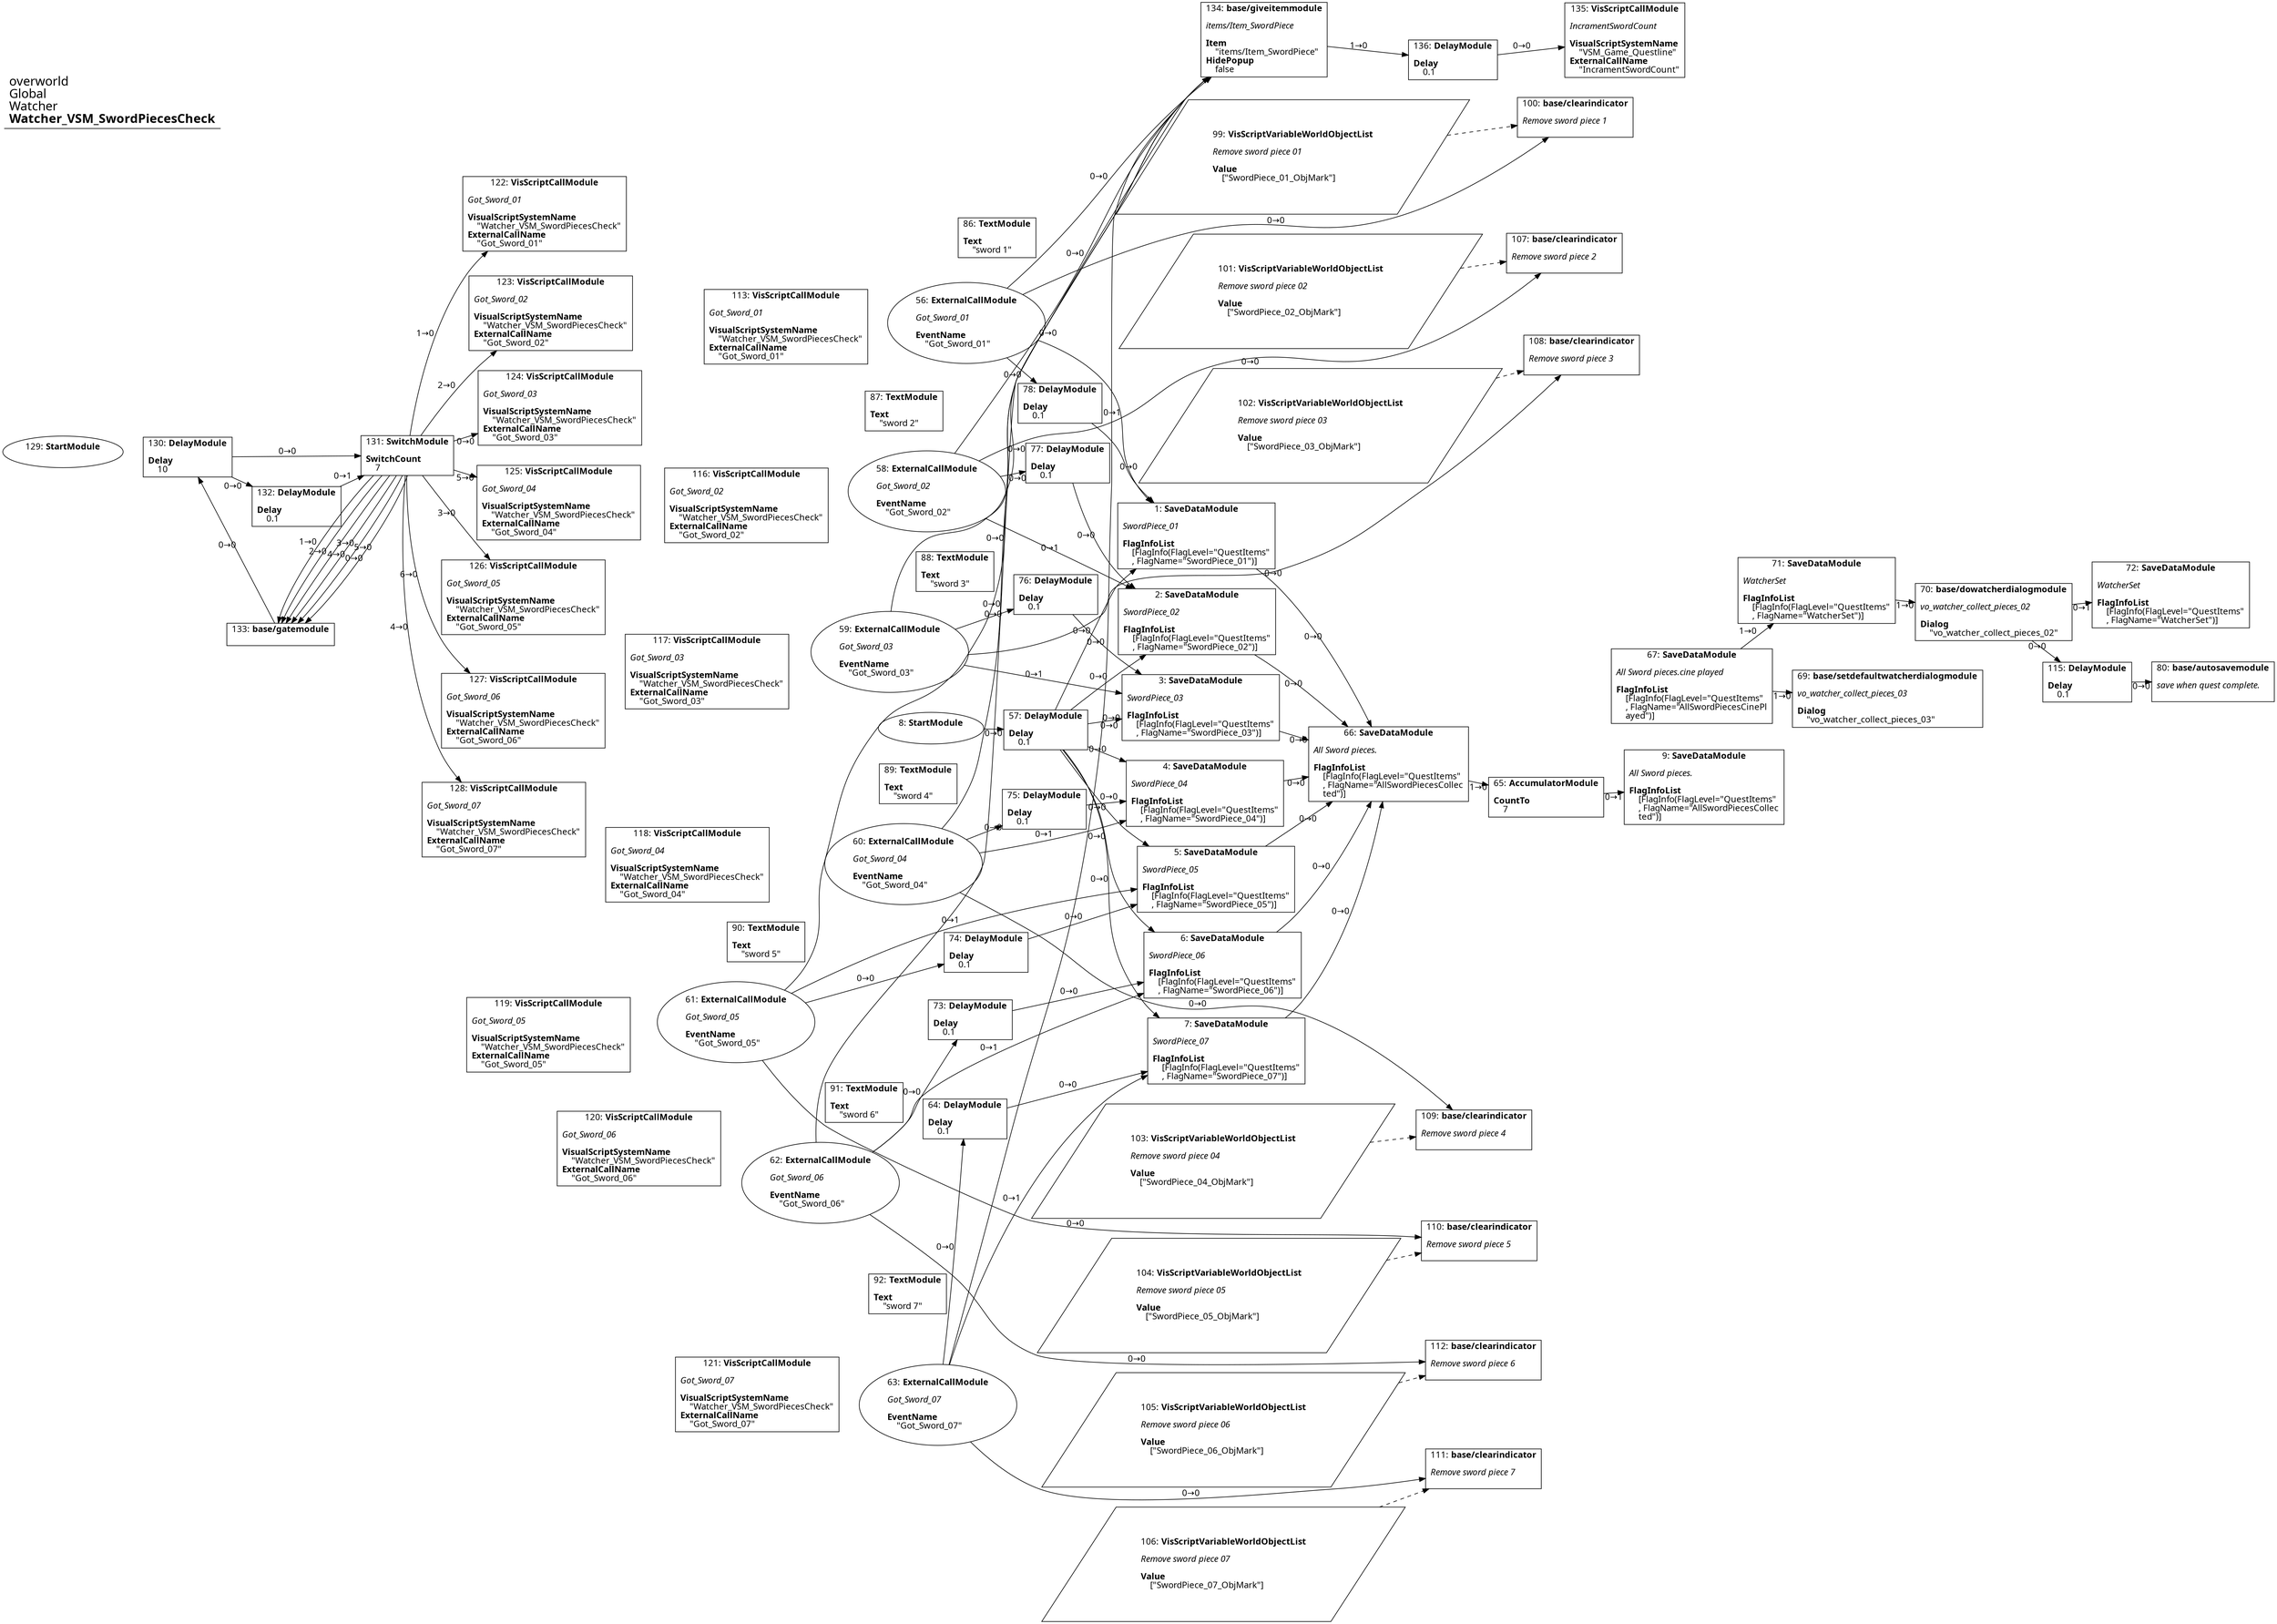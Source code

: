 digraph {
    layout = fdp;
    overlap = prism;
    sep = "+16";
    splines = spline;

    node [ shape = box ];

    graph [ fontname = "Segoe UI" ];
    node [ fontname = "Segoe UI" ];
    edge [ fontname = "Segoe UI" ];

    1 [ label = <1: <b>SaveDataModule</b><br/><br/><i>SwordPiece_01<br align="left"/></i><br align="left"/><b>FlagInfoList</b><br align="left"/>    [FlagInfo(FlagLevel=&quot;QuestItems&quot;<br align="left"/>    , FlagName=&quot;SwordPiece_01&quot;)]<br align="left"/>> ];
    1 [ pos = "0.011000001,-0.009000001!" ];
    1 -> 66 [ label = "0→0" ];

    2 [ label = <2: <b>SaveDataModule</b><br/><br/><i>SwordPiece_02<br align="left"/></i><br align="left"/><b>FlagInfoList</b><br align="left"/>    [FlagInfo(FlagLevel=&quot;QuestItems&quot;<br align="left"/>    , FlagName=&quot;SwordPiece_02&quot;)]<br align="left"/>> ];
    2 [ pos = "0.010000001,-0.157!" ];
    2 -> 66 [ label = "0→0" ];

    3 [ label = <3: <b>SaveDataModule</b><br/><br/><i>SwordPiece_03<br align="left"/></i><br align="left"/><b>FlagInfoList</b><br align="left"/>    [FlagInfo(FlagLevel=&quot;QuestItems&quot;<br align="left"/>    , FlagName=&quot;SwordPiece_03&quot;)]<br align="left"/>> ];
    3 [ pos = "0.012,-0.305!" ];
    3 -> 66 [ label = "0→0" ];

    4 [ label = <4: <b>SaveDataModule</b><br/><br/><i>SwordPiece_04<br align="left"/></i><br align="left"/><b>FlagInfoList</b><br align="left"/>    [FlagInfo(FlagLevel=&quot;QuestItems&quot;<br align="left"/>    , FlagName=&quot;SwordPiece_04&quot;)]<br align="left"/>> ];
    4 [ pos = "0.009000001,-0.45800003!" ];
    4 -> 66 [ label = "0→0" ];

    5 [ label = <5: <b>SaveDataModule</b><br/><br/><i>SwordPiece_05<br align="left"/></i><br align="left"/><b>FlagInfoList</b><br align="left"/>    [FlagInfo(FlagLevel=&quot;QuestItems&quot;<br align="left"/>    , FlagName=&quot;SwordPiece_05&quot;)]<br align="left"/>> ];
    5 [ pos = "0.013,-0.60700005!" ];
    5 -> 66 [ label = "0→0" ];

    6 [ label = <6: <b>SaveDataModule</b><br/><br/><i>SwordPiece_06<br align="left"/></i><br align="left"/><b>FlagInfoList</b><br align="left"/>    [FlagInfo(FlagLevel=&quot;QuestItems&quot;<br align="left"/>    , FlagName=&quot;SwordPiece_06&quot;)]<br align="left"/>> ];
    6 [ pos = "0.010000001,-0.754!" ];
    6 -> 66 [ label = "0→0" ];

    7 [ label = <7: <b>SaveDataModule</b><br/><br/><i>SwordPiece_07<br align="left"/></i><br align="left"/><b>FlagInfoList</b><br align="left"/>    [FlagInfo(FlagLevel=&quot;QuestItems&quot;<br align="left"/>    , FlagName=&quot;SwordPiece_07&quot;)]<br align="left"/>> ];
    7 [ pos = "0.006,-0.90500003!" ];
    7 -> 66 [ label = "0→0" ];

    8 [ label = <8: <b>StartModule</b><br/><br/>> ];
    8 [ shape = oval ]
    8 [ pos = "-0.68700004,-0.30600002!" ];
    8 -> 57 [ label = "0→0" ];

    9 [ label = <9: <b>SaveDataModule</b><br/><br/><i>All Sword pieces.<br align="left"/></i><br align="left"/><b>FlagInfoList</b><br align="left"/>    [FlagInfo(FlagLevel=&quot;QuestItems&quot;<br align="left"/>    , FlagName=&quot;AllSwordPiecesCollec<br align="left"/>    ted&quot;)]<br align="left"/>> ];
    9 [ pos = "0.85600007,-0.407!" ];

    56 [ label = <56: <b>ExternalCallModule</b><br/><br/><i>Got_Sword_01<br align="left"/></i><br align="left"/><b>EventName</b><br align="left"/>    &quot;Got_Sword_01&quot;<br align="left"/>> ];
    56 [ shape = oval ]
    56 [ pos = "-0.48900002,0.34100002!" ];
    56 -> 1 [ label = "0→1" ];
    56 -> 78 [ label = "0→0" ];
    56 -> 100 [ label = "0→0" ];
    56 -> 134 [ label = "0→0" ];

    57 [ label = <57: <b>DelayModule</b><br/><br/><b>Delay</b><br align="left"/>    0.1<br align="left"/>> ];
    57 [ pos = "-0.51900005,-0.30600002!" ];
    57 -> 1 [ label = "0→0" ];
    57 -> 2 [ label = "0→0" ];
    57 -> 3 [ label = "0→0" ];
    57 -> 4 [ label = "0→0" ];
    57 -> 5 [ label = "0→0" ];
    57 -> 6 [ label = "0→0" ];
    57 -> 7 [ label = "0→0" ];

    58 [ label = <58: <b>ExternalCallModule</b><br/><br/><i>Got_Sword_02<br align="left"/></i><br align="left"/><b>EventName</b><br align="left"/>    &quot;Got_Sword_02&quot;<br align="left"/>> ];
    58 [ shape = oval ]
    58 [ pos = "-0.65000004,0.064!" ];
    58 -> 2 [ label = "0→1" ];
    58 -> 77 [ label = "0→0" ];
    58 -> 107 [ label = "0→0" ];
    58 -> 134 [ label = "0→0" ];

    59 [ label = <59: <b>ExternalCallModule</b><br/><br/><i>Got_Sword_03<br align="left"/></i><br align="left"/><b>EventName</b><br align="left"/>    &quot;Got_Sword_03&quot;<br align="left"/>> ];
    59 [ shape = oval ]
    59 [ pos = "-0.731,-0.192!" ];
    59 -> 3 [ label = "0→1" ];
    59 -> 76 [ label = "0→0" ];
    59 -> 108 [ label = "0→0" ];
    59 -> 134 [ label = "0→0" ];

    60 [ label = <60: <b>ExternalCallModule</b><br/><br/><i>Got_Sword_04<br align="left"/></i><br align="left"/><b>EventName</b><br align="left"/>    &quot;Got_Sword_04&quot;<br align="left"/>> ];
    60 [ shape = oval ]
    60 [ pos = "-0.77500004,-0.62200004!" ];
    60 -> 4 [ label = "0→1" ];
    60 -> 75 [ label = "0→0" ];
    60 -> 109 [ label = "0→0" ];
    60 -> 134 [ label = "0→0" ];

    61 [ label = <61: <b>ExternalCallModule</b><br/><br/><i>Got_Sword_05<br align="left"/></i><br align="left"/><b>EventName</b><br align="left"/>    &quot;Got_Sword_05&quot;<br align="left"/>> ];
    61 [ shape = oval ]
    61 [ pos = "-0.91700006,-0.929!" ];
    61 -> 5 [ label = "0→1" ];
    61 -> 74 [ label = "0→0" ];
    61 -> 110 [ label = "0→0" ];
    61 -> 134 [ label = "0→0" ];

    62 [ label = <62: <b>ExternalCallModule</b><br/><br/><i>Got_Sword_06<br align="left"/></i><br align="left"/><b>EventName</b><br align="left"/>    &quot;Got_Sword_06&quot;<br align="left"/>> ];
    62 [ shape = oval ]
    62 [ pos = "-0.71900004,-1.177!" ];
    62 -> 6 [ label = "0→1" ];
    62 -> 73 [ label = "0→0" ];
    62 -> 112 [ label = "0→0" ];
    62 -> 134 [ label = "0→0" ];

    63 [ label = <63: <b>ExternalCallModule</b><br/><br/><i>Got_Sword_07<br align="left"/></i><br align="left"/><b>EventName</b><br align="left"/>    &quot;Got_Sword_07&quot;<br align="left"/>> ];
    63 [ shape = oval ]
    63 [ pos = "-0.541,-1.4260001!" ];
    63 -> 7 [ label = "0→1" ];
    63 -> 64 [ label = "0→0" ];
    63 -> 111 [ label = "0→0" ];
    63 -> 134 [ label = "0→0" ];

    64 [ label = <64: <b>DelayModule</b><br/><br/><b>Delay</b><br align="left"/>    0.1<br align="left"/>> ];
    64 [ pos = "-0.35700002,-1.2040001!" ];
    64 -> 7 [ label = "0→0" ];

    65 [ label = <65: <b>AccumulatorModule</b><br/><br/><b>CountTo</b><br align="left"/>    7<br align="left"/>> ];
    65 [ pos = "0.58100003,-0.43!" ];
    65 -> 9 [ label = "0→1" ];

    66 [ label = <66: <b>SaveDataModule</b><br/><br/><i>All Sword pieces.<br align="left"/></i><br align="left"/><b>FlagInfoList</b><br align="left"/>    [FlagInfo(FlagLevel=&quot;QuestItems&quot;<br align="left"/>    , FlagName=&quot;AllSwordPiecesCollec<br align="left"/>    ted&quot;)]<br align="left"/>> ];
    66 [ pos = "0.36200002,-0.407!" ];
    66 -> 65 [ label = "1→0" ];

    67 [ label = <67: <b>SaveDataModule</b><br/><br/><i>All Sword pieces.cine played<br align="left"/></i><br align="left"/><b>FlagInfoList</b><br align="left"/>    [FlagInfo(FlagLevel=&quot;QuestItems&quot;<br align="left"/>    , FlagName=&quot;AllSwordPiecesCinePl<br align="left"/>    ayed&quot;)]<br align="left"/>> ];
    67 [ pos = "0.85800004,-0.252!" ];
    67 -> 69 [ label = "1→0" ];
    67 -> 71 [ label = "1→0" ];

    69 [ label = <69: <b>base/setdefaultwatcherdialogmodule</b><br/><br/><i>vo_watcher_collect_pieces_03<br align="left"/></i><br align="left"/><b>Dialog</b><br align="left"/>    &quot;vo_watcher_collect_pieces_03&quot;<br align="left"/>> ];
    69 [ pos = "1.095,-0.275!" ];

    70 [ label = <70: <b>base/dowatcherdialogmodule</b><br/><br/><i>vo_watcher_collect_pieces_02<br align="left"/></i><br align="left"/><b>Dialog</b><br align="left"/>    &quot;vo_watcher_collect_pieces_02&quot;<br align="left"/>> ];
    70 [ pos = "1.3310001,-0.12200001!" ];
    70 -> 72 [ label = "0→1" ];
    70 -> 115 [ label = "0→0" ];

    71 [ label = <71: <b>SaveDataModule</b><br/><br/><i>WatcherSet<br align="left"/></i><br align="left"/><b>FlagInfoList</b><br align="left"/>    [FlagInfo(FlagLevel=&quot;QuestItems&quot;<br align="left"/>    , FlagName=&quot;WatcherSet&quot;)]<br align="left"/>> ];
    71 [ pos = "1.098,-0.09900001!" ];
    71 -> 70 [ label = "1→0" ];

    72 [ label = <72: <b>SaveDataModule</b><br/><br/><i>WatcherSet<br align="left"/></i><br align="left"/><b>FlagInfoList</b><br align="left"/>    [FlagInfo(FlagLevel=&quot;QuestItems&quot;<br align="left"/>    , FlagName=&quot;WatcherSet&quot;)]<br align="left"/>> ];
    72 [ pos = "1.5780001,-0.09900001!" ];

    73 [ label = <73: <b>DelayModule</b><br/><br/><b>Delay</b><br align="left"/>    0.1<br align="left"/>> ];
    73 [ pos = "-0.518,-0.94600004!" ];
    73 -> 6 [ label = "0→0" ];

    74 [ label = <74: <b>DelayModule</b><br/><br/><b>Delay</b><br align="left"/>    0.1<br align="left"/>> ];
    74 [ pos = "-0.63100004,-0.74500006!" ];
    74 -> 5 [ label = "0→0" ];

    75 [ label = <75: <b>DelayModule</b><br/><br/><b>Delay</b><br align="left"/>    0.1<br align="left"/>> ];
    75 [ pos = "-0.517,-0.485!" ];
    75 -> 4 [ label = "0→0" ];

    76 [ label = <76: <b>DelayModule</b><br/><br/><b>Delay</b><br align="left"/>    0.1<br align="left"/>> ];
    76 [ pos = "-0.43500003,-0.097!" ];
    76 -> 3 [ label = "0→0" ];

    77 [ label = <77: <b>DelayModule</b><br/><br/><b>Delay</b><br align="left"/>    0.1<br align="left"/>> ];
    77 [ pos = "-0.36200002,0.14500001!" ];
    77 -> 2 [ label = "0→0" ];

    78 [ label = <78: <b>DelayModule</b><br/><br/><b>Delay</b><br align="left"/>    0.1<br align="left"/>> ];
    78 [ pos = "-0.15200001,0.342!" ];
    78 -> 1 [ label = "0→0" ];

    80 [ label = <80: <b>base/autosavemodule</b><br/><br/><i>save when quest complete.<br align="left"/></i><br align="left"/>> ];
    80 [ pos = "1.7420001,-0.264!" ];

    86 [ label = <86: <b>TextModule</b><br/><br/><b>Text</b><br align="left"/>    &quot;sword 1&quot;<br align="left"/>> ];
    86 [ pos = "-0.46100003,0.46500003!" ];

    87 [ label = <87: <b>TextModule</b><br/><br/><b>Text</b><br align="left"/>    &quot;sword 2&quot;<br align="left"/>> ];
    87 [ pos = "-0.62200004,0.18400002!" ];

    88 [ label = <88: <b>TextModule</b><br/><br/><b>Text</b><br align="left"/>    &quot;sword 3&quot;<br align="left"/>> ];
    88 [ pos = "-0.62600005,-0.064!" ];

    89 [ label = <89: <b>TextModule</b><br/><br/><b>Text</b><br align="left"/>    &quot;sword 4&quot;<br align="left"/>> ];
    89 [ pos = "-0.739,-0.49400002!" ];

    90 [ label = <90: <b>TextModule</b><br/><br/><b>Text</b><br align="left"/>    &quot;sword 5&quot;<br align="left"/>> ];
    90 [ pos = "-0.86700004,-0.804!" ];

    91 [ label = <91: <b>TextModule</b><br/><br/><b>Text</b><br align="left"/>    &quot;sword 6&quot;<br align="left"/>> ];
    91 [ pos = "-0.71500003,-1.074!" ];

    92 [ label = <92: <b>TextModule</b><br/><br/><b>Text</b><br align="left"/>    &quot;sword 7&quot;<br align="left"/>> ];
    92 [ pos = "-0.577,-1.315!" ];

    99 [ label = <99: <b>VisScriptVariableWorldObjectList</b><br/><br/><i>Remove sword piece 01<br align="left"/></i><br align="left"/><b>Value</b><br align="left"/>    [&quot;SwordPiece_01_ObjMark&quot;]<br align="left"/>> ];
    99 [ shape = parallelogram ]
    99 [ pos = "0.07700001,0.56!" ];

    100 [ label = <100: <b>base/clearindicator</b><br/><br/><i>Remove sword piece 1<br align="left"/></i><br align="left"/>> ];
    100 [ pos = "0.27800003,0.611!" ];
    99 -> 100 [ style = dashed ];

    101 [ label = <101: <b>VisScriptVariableWorldObjectList</b><br/><br/><i>Remove sword piece 02<br align="left"/></i><br align="left"/><b>Value</b><br align="left"/>    [&quot;SwordPiece_02_ObjMark&quot;]<br align="left"/>> ];
    101 [ shape = parallelogram ]
    101 [ pos = "0.079,0.42800003!" ];

    102 [ label = <102: <b>VisScriptVariableWorldObjectList</b><br/><br/><i>Remove sword piece 03<br align="left"/></i><br align="left"/><b>Value</b><br align="left"/>    [&quot;SwordPiece_03_ObjMark&quot;]<br align="left"/>> ];
    102 [ shape = parallelogram ]
    102 [ pos = "0.081,0.307!" ];

    103 [ label = <103: <b>VisScriptVariableWorldObjectList</b><br/><br/><i>Remove sword piece 04<br align="left"/></i><br align="left"/><b>Value</b><br align="left"/>    [&quot;SwordPiece_04_ObjMark&quot;]<br align="left"/>> ];
    103 [ shape = parallelogram ]
    103 [ pos = "-0.09200001,-1.261!" ];

    104 [ label = <104: <b>VisScriptVariableWorldObjectList</b><br/><br/><i>Remove sword piece 05<br align="left"/></i><br align="left"/><b>Value</b><br align="left"/>    [&quot;SwordPiece_05_ObjMark&quot;]<br align="left"/>> ];
    104 [ shape = parallelogram ]
    104 [ pos = "-0.091000006,-1.373!" ];

    105 [ label = <105: <b>VisScriptVariableWorldObjectList</b><br/><br/><i>Remove sword piece 06<br align="left"/></i><br align="left"/><b>Value</b><br align="left"/>    [&quot;SwordPiece_06_ObjMark&quot;]<br align="left"/>> ];
    105 [ shape = parallelogram ]
    105 [ pos = "-0.089,-1.4810001!" ];

    106 [ label = <106: <b>VisScriptVariableWorldObjectList</b><br/><br/><i>Remove sword piece 07<br align="left"/></i><br align="left"/><b>Value</b><br align="left"/>    [&quot;SwordPiece_07_ObjMark&quot;]<br align="left"/>> ];
    106 [ shape = parallelogram ]
    106 [ pos = "-0.09,-1.5810001!" ];

    107 [ label = <107: <b>base/clearindicator</b><br/><br/><i>Remove sword piece 2<br align="left"/></i><br align="left"/>> ];
    107 [ pos = "0.28100002,0.47900003!" ];
    101 -> 107 [ style = dashed ];

    108 [ label = <108: <b>base/clearindicator</b><br/><br/><i>Remove sword piece 3<br align="left"/></i><br align="left"/>> ];
    108 [ pos = "0.284,0.358!" ];
    102 -> 108 [ style = dashed ];

    109 [ label = <109: <b>base/clearindicator</b><br/><br/><i>Remove sword piece 4<br align="left"/></i><br align="left"/>> ];
    109 [ pos = "0.120000005,-1.21!" ];
    103 -> 109 [ style = dashed ];

    110 [ label = <110: <b>base/clearindicator</b><br/><br/><i>Remove sword piece 5<br align="left"/></i><br align="left"/>> ];
    110 [ pos = "0.123,-1.322!" ];
    104 -> 110 [ style = dashed ];

    111 [ label = <111: <b>base/clearindicator</b><br/><br/><i>Remove sword piece 7<br align="left"/></i><br align="left"/>> ];
    111 [ pos = "0.126,-1.5300001!" ];
    106 -> 111 [ style = dashed ];

    112 [ label = <112: <b>base/clearindicator</b><br/><br/><i>Remove sword piece 6<br align="left"/></i><br align="left"/>> ];
    112 [ pos = "0.12200001,-1.4300001!" ];
    105 -> 112 [ style = dashed ];

    113 [ label = <113: <b>VisScriptCallModule</b><br/><br/><i>Got_Sword_01<br align="left"/></i><br align="left"/><b>VisualScriptSystemName</b><br align="left"/>    &quot;Watcher_VSM_SwordPiecesCheck&quot;<br align="left"/><b>ExternalCallName</b><br align="left"/>    &quot;Got_Sword_01&quot;<br align="left"/>> ];
    113 [ pos = "-0.648,0.342!" ];

    115 [ label = <115: <b>DelayModule</b><br/><br/><b>Delay</b><br align="left"/>    0.1<br align="left"/>> ];
    115 [ pos = "1.5790001,-0.264!" ];
    115 -> 80 [ label = "0→0" ];

    116 [ label = <116: <b>VisScriptCallModule</b><br/><br/><i>Got_Sword_02<br align="left"/></i><br align="left"/><b>VisualScriptSystemName</b><br align="left"/>    &quot;Watcher_VSM_SwordPiecesCheck&quot;<br align="left"/><b>ExternalCallName</b><br align="left"/>    &quot;Got_Sword_02&quot;<br align="left"/>> ];
    116 [ pos = "-0.81700003,0.055000003!" ];

    117 [ label = <117: <b>VisScriptCallModule</b><br/><br/><i>Got_Sword_03<br align="left"/></i><br align="left"/><b>VisualScriptSystemName</b><br align="left"/>    &quot;Watcher_VSM_SwordPiecesCheck&quot;<br align="left"/><b>ExternalCallName</b><br align="left"/>    &quot;Got_Sword_03&quot;<br align="left"/>> ];
    117 [ pos = "-0.91700006,-0.192!" ];

    118 [ label = <118: <b>VisScriptCallModule</b><br/><br/><i>Got_Sword_04<br align="left"/></i><br align="left"/><b>VisualScriptSystemName</b><br align="left"/>    &quot;Watcher_VSM_SwordPiecesCheck&quot;<br align="left"/><b>ExternalCallName</b><br align="left"/>    &quot;Got_Sword_04&quot;<br align="left"/>> ];
    118 [ pos = "-0.94900006,-0.62100005!" ];

    119 [ label = <119: <b>VisScriptCallModule</b><br/><br/><i>Got_Sword_05<br align="left"/></i><br align="left"/><b>VisualScriptSystemName</b><br align="left"/>    &quot;Watcher_VSM_SwordPiecesCheck&quot;<br align="left"/><b>ExternalCallName</b><br align="left"/>    &quot;Got_Sword_05&quot;<br align="left"/>> ];
    119 [ pos = "-1.0960001,-0.929!" ];

    120 [ label = <120: <b>VisScriptCallModule</b><br/><br/><i>Got_Sword_06<br align="left"/></i><br align="left"/><b>VisualScriptSystemName</b><br align="left"/>    &quot;Watcher_VSM_SwordPiecesCheck&quot;<br align="left"/><b>ExternalCallName</b><br align="left"/>    &quot;Got_Sword_06&quot;<br align="left"/>> ];
    120 [ pos = "-0.90200007,-1.1570001!" ];

    121 [ label = <121: <b>VisScriptCallModule</b><br/><br/><i>Got_Sword_07<br align="left"/></i><br align="left"/><b>VisualScriptSystemName</b><br align="left"/>    &quot;Watcher_VSM_SwordPiecesCheck&quot;<br align="left"/><b>ExternalCallName</b><br align="left"/>    &quot;Got_Sword_07&quot;<br align="left"/>> ];
    121 [ pos = "-0.739,-1.4130001!" ];

    122 [ label = <122: <b>VisScriptCallModule</b><br/><br/><i>Got_Sword_01<br align="left"/></i><br align="left"/><b>VisualScriptSystemName</b><br align="left"/>    &quot;Watcher_VSM_SwordPiecesCheck&quot;<br align="left"/><b>ExternalCallName</b><br align="left"/>    &quot;Got_Sword_01&quot;<br align="left"/>> ];
    122 [ pos = "-1.4860001,0.40100002!" ];

    123 [ label = <123: <b>VisScriptCallModule</b><br/><br/><i>Got_Sword_02<br align="left"/></i><br align="left"/><b>VisualScriptSystemName</b><br align="left"/>    &quot;Watcher_VSM_SwordPiecesCheck&quot;<br align="left"/><b>ExternalCallName</b><br align="left"/>    &quot;Got_Sword_02&quot;<br align="left"/>> ];
    123 [ pos = "-1.4860001,0.30900002!" ];

    124 [ label = <124: <b>VisScriptCallModule</b><br/><br/><i>Got_Sword_03<br align="left"/></i><br align="left"/><b>VisualScriptSystemName</b><br align="left"/>    &quot;Watcher_VSM_SwordPiecesCheck&quot;<br align="left"/><b>ExternalCallName</b><br align="left"/>    &quot;Got_Sword_03&quot;<br align="left"/>> ];
    124 [ pos = "-1.4870001,0.21700001!" ];

    125 [ label = <125: <b>VisScriptCallModule</b><br/><br/><i>Got_Sword_04<br align="left"/></i><br align="left"/><b>VisualScriptSystemName</b><br align="left"/>    &quot;Watcher_VSM_SwordPiecesCheck&quot;<br align="left"/><b>ExternalCallName</b><br align="left"/>    &quot;Got_Sword_04&quot;<br align="left"/>> ];
    125 [ pos = "-1.488,0.125!" ];

    126 [ label = <126: <b>VisScriptCallModule</b><br/><br/><i>Got_Sword_05<br align="left"/></i><br align="left"/><b>VisualScriptSystemName</b><br align="left"/>    &quot;Watcher_VSM_SwordPiecesCheck&quot;<br align="left"/><b>ExternalCallName</b><br align="left"/>    &quot;Got_Sword_05&quot;<br align="left"/>> ];
    126 [ pos = "-1.4860001,0.024!" ];

    127 [ label = <127: <b>VisScriptCallModule</b><br/><br/><i>Got_Sword_06<br align="left"/></i><br align="left"/><b>VisualScriptSystemName</b><br align="left"/>    &quot;Watcher_VSM_SwordPiecesCheck&quot;<br align="left"/><b>ExternalCallName</b><br align="left"/>    &quot;Got_Sword_06&quot;<br align="left"/>> ];
    127 [ pos = "-1.4860001,-0.071!" ];

    128 [ label = <128: <b>VisScriptCallModule</b><br/><br/><i>Got_Sword_07<br align="left"/></i><br align="left"/><b>VisualScriptSystemName</b><br align="left"/>    &quot;Watcher_VSM_SwordPiecesCheck&quot;<br align="left"/><b>ExternalCallName</b><br align="left"/>    &quot;Got_Sword_07&quot;<br align="left"/>> ];
    128 [ pos = "-1.4840001,-0.16800001!" ];

    129 [ label = <129: <b>StartModule</b><br/><br/>> ];
    129 [ shape = oval ]
    129 [ pos = "-2.3470001,0.194!" ];

    130 [ label = <130: <b>DelayModule</b><br/><br/><b>Delay</b><br align="left"/>    10<br align="left"/>> ];
    130 [ pos = "-2.164,0.194!" ];
    130 -> 132 [ label = "0→0" ];
    130 -> 131 [ label = "0→0" ];

    131 [ label = <131: <b>SwitchModule</b><br/><br/><b>SwitchCount</b><br align="left"/>    7<br align="left"/>> ];
    131 [ pos = "-1.8800001,0.194!" ];
    131 -> 133 [ label = "0→0" ];
    131 -> 133 [ label = "1→0" ];
    131 -> 133 [ label = "2→0" ];
    131 -> 133 [ label = "3→0" ];
    131 -> 133 [ label = "4→0" ];
    131 -> 133 [ label = "5→0" ];
    131 -> 124 [ label = "0→0" ];
    131 -> 122 [ label = "1→0" ];
    131 -> 123 [ label = "2→0" ];
    131 -> 126 [ label = "3→0" ];
    131 -> 128 [ label = "4→0" ];
    131 -> 125 [ label = "5→0" ];
    131 -> 127 [ label = "6→0" ];

    132 [ label = <132: <b>DelayModule</b><br/><br/><b>Delay</b><br align="left"/>    0.1<br align="left"/>> ];
    132 [ pos = "-2.026,0.12900001!" ];
    132 -> 131 [ label = "0→1" ];

    133 [ label = <133: <b>base/gatemodule</b><br/><br/>> ];
    133 [ pos = "-2.0210001,-0.11000001!" ];
    133 -> 130 [ label = "0→0" ];

    134 [ label = <134: <b>base/giveitemmodule</b><br/><br/><i>items/Item_SwordPiece<br align="left"/></i><br align="left"/><b>Item</b><br align="left"/>    &quot;items/Item_SwordPiece&quot;<br align="left"/><b>HidePopup</b><br align="left"/>    false<br align="left"/>> ];
    134 [ pos = "0.078,0.89900005!" ];
    134 -> 136 [ label = "1→0" ];

    135 [ label = <135: <b>VisScriptCallModule</b><br/><br/><i>IncramentSwordCount<br align="left"/></i><br align="left"/><b>VisualScriptSystemName</b><br align="left"/>    &quot;VSM_Game_Questline&quot;<br align="left"/><b>ExternalCallName</b><br align="left"/>    &quot;IncramentSwordCount&quot;<br align="left"/>> ];
    135 [ pos = "0.47500002,0.87600005!" ];

    136 [ label = <136: <b>DelayModule</b><br/><br/><b>Delay</b><br align="left"/>    0.1<br align="left"/>> ];
    136 [ pos = "0.298,0.87600005!" ];
    136 -> 135 [ label = "0→0" ];

    title [ pos = "-2.348,0.90000004!" ];
    title [ shape = underline ];
    title [ label = <<font point-size="20">overworld<br align="left"/>Global<br align="left"/>Watcher<br align="left"/><b>Watcher_VSM_SwordPiecesCheck</b><br align="left"/></font>> ];
}
